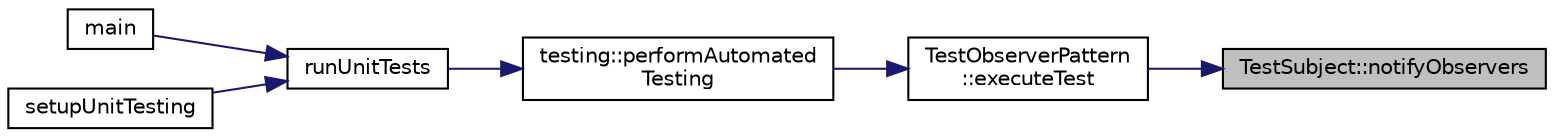 digraph "TestSubject::notifyObservers"
{
 // LATEX_PDF_SIZE
  edge [fontname="Helvetica",fontsize="10",labelfontname="Helvetica",labelfontsize="10"];
  node [fontname="Helvetica",fontsize="10",shape=record];
  rankdir="RL";
  Node1 [label="TestSubject::notifyObservers",height=0.2,width=0.4,color="black", fillcolor="grey75", style="filled", fontcolor="black",tooltip="This is the test subject object used to test the observer pattern"];
  Node1 -> Node2 [dir="back",color="midnightblue",fontsize="10",style="solid",fontname="Helvetica"];
  Node2 [label="TestObserverPattern\l::executeTest",height=0.2,width=0.4,color="black", fillcolor="white", style="filled",URL="$class_test_observer_pattern.html#ac25123b6a0a12eb47aee635d9b0b027f",tooltip=" "];
  Node2 -> Node3 [dir="back",color="midnightblue",fontsize="10",style="solid",fontname="Helvetica"];
  Node3 [label="testing::performAutomated\lTesting",height=0.2,width=0.4,color="black", fillcolor="white", style="filled",URL="$classtesting.html#a1d0db1e6f2903c8934d649d6c8875a50",tooltip="Performs all automated testing and displays results on using printf..."];
  Node3 -> Node4 [dir="back",color="midnightblue",fontsize="10",style="solid",fontname="Helvetica"];
  Node4 [label="runUnitTests",height=0.2,width=0.4,color="black", fillcolor="white", style="filled",URL="$main_8cpp.html#adc55d66d01b104380f72a64f36c4cb9d",tooltip=" "];
  Node4 -> Node5 [dir="back",color="midnightblue",fontsize="10",style="solid",fontname="Helvetica"];
  Node5 [label="main",height=0.2,width=0.4,color="black", fillcolor="white", style="filled",URL="$main_8cpp.html#a3c04138a5bfe5d72780bb7e82a18e627",tooltip=" "];
  Node4 -> Node6 [dir="back",color="midnightblue",fontsize="10",style="solid",fontname="Helvetica"];
  Node6 [label="setupUnitTesting",height=0.2,width=0.4,color="black", fillcolor="white", style="filled",URL="$main_8cpp.html#a225bf580053e8dbb4870bdcb72c7e01e",tooltip=" "];
}
